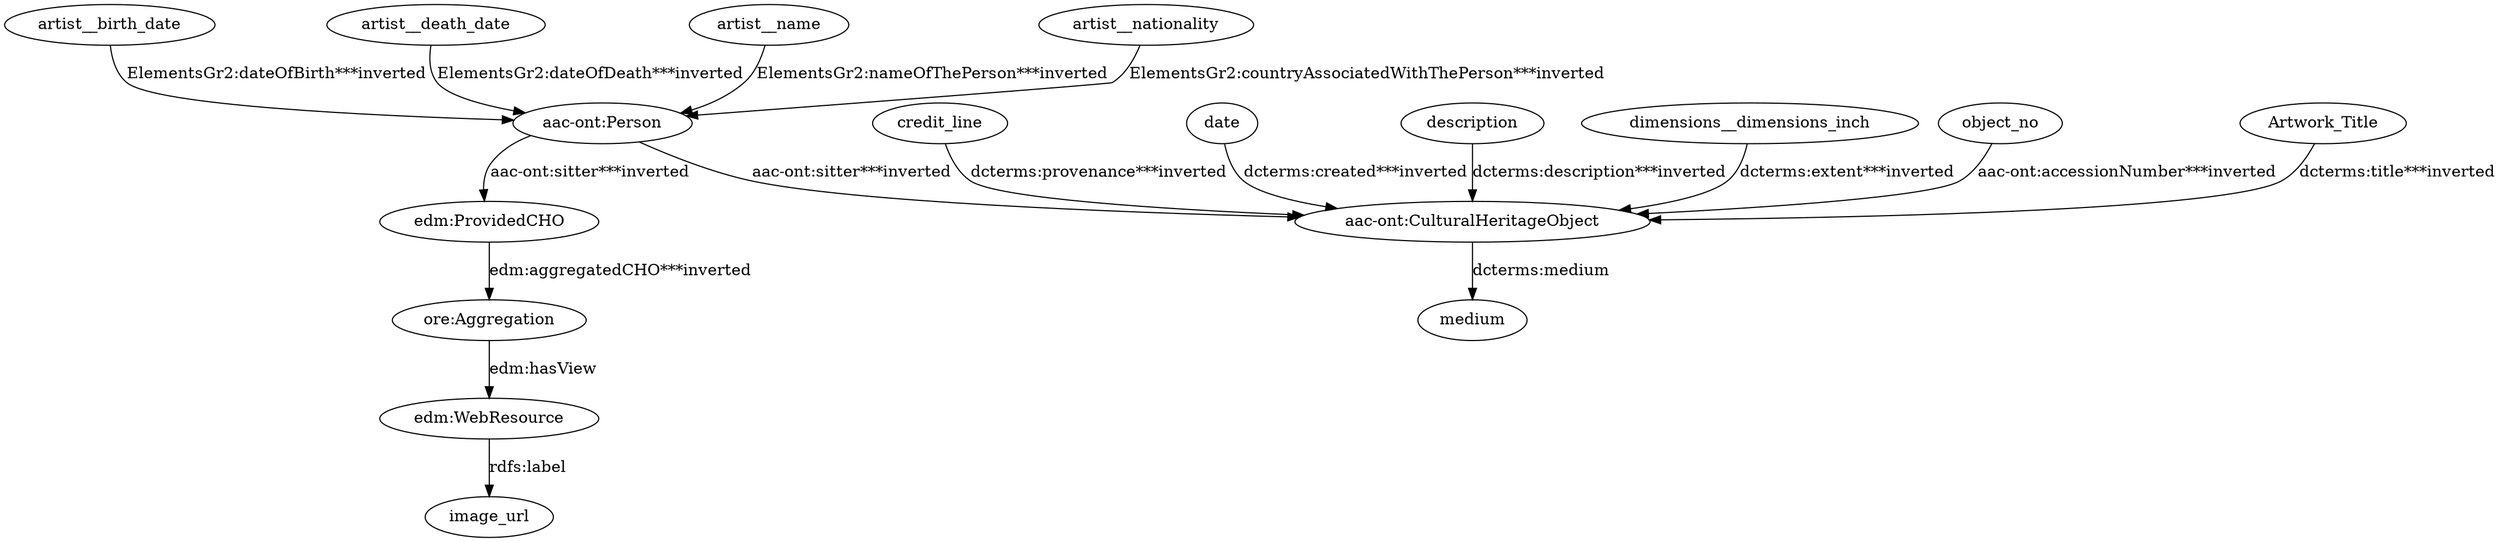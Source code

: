 digraph {
  Artwork_Title [type=attribute_name,label=Artwork_Title]
  "aac-ont:CulturalHeritageObject1" [type=class_uri,label="aac-ont:CulturalHeritageObject"]
  medium [type=attribute_name,label=medium]
  "aac-ont:Person1" [type=class_uri,label="aac-ont:Person"]
  "edm:ProvidedCHO" [type=class_uri,label="edm:ProvidedCHO"]
  artist__birth_date [type=attribute_name,label=artist__birth_date]
  artist__death_date [type=attribute_name,label=artist__death_date]
  artist__name [type=attribute_name,label=artist__name]
  artist__nationality [type=attribute_name,label=artist__nationality]
  credit_line [type=attribute_name,label=credit_line]
  date [type=attribute_name,label=date]
  description [type=attribute_name,label=description]
  dimensions__dimensions_inch [type=attribute_name,label=dimensions__dimensions_inch]
  "ore:Aggregation" [type=class_uri,label="ore:Aggregation"]
  "edm:WebResource1" [type=class_uri,label="edm:WebResource"]
  image_url [type=attribute_name,label=image_url]
  object_no [type=attribute_name,label=object_no]
  Artwork_Title -> "aac-ont:CulturalHeritageObject1" [type=st_property_uri,label="dcterms:title***inverted",weight=1]
  "aac-ont:CulturalHeritageObject1" -> medium [label="dcterms:medium",type=st_property_uri]
  "aac-ont:Person1" -> "aac-ont:CulturalHeritageObject1" [type=direct_property_uri,label="aac-ont:sitter***inverted",weight=1]
  "aac-ont:Person1" -> "edm:ProvidedCHO" [type=direct_property_uri,label="aac-ont:sitter***inverted",weight=1]
  artist__birth_date -> "aac-ont:Person1" [type=st_property_uri,label="ElementsGr2:dateOfBirth***inverted",weight=1]
  artist__death_date -> "aac-ont:Person1" [type=st_property_uri,label="ElementsGr2:dateOfDeath***inverted",weight=1]
  artist__name -> "aac-ont:Person1" [type=st_property_uri,label="ElementsGr2:nameOfThePerson***inverted",weight=1]
  artist__nationality -> "aac-ont:Person1" [type=st_property_uri,label="ElementsGr2:countryAssociatedWithThePerson***inverted",weight=1]
  credit_line -> "aac-ont:CulturalHeritageObject1" [type=st_property_uri,label="dcterms:provenance***inverted",weight=1]
  date -> "aac-ont:CulturalHeritageObject1" [type=st_property_uri,label="dcterms:created***inverted",weight=1]
  description -> "aac-ont:CulturalHeritageObject1" [type=st_property_uri,label="dcterms:description***inverted",weight=1]
  dimensions__dimensions_inch -> "aac-ont:CulturalHeritageObject1" [type=st_property_uri,label="dcterms:extent***inverted",weight=1]
  "edm:ProvidedCHO" -> "ore:Aggregation" [type=direct_property_uri,label="edm:aggregatedCHO***inverted",weight=1]
  "edm:WebResource1" -> image_url [label="rdfs:label",type=st_property_uri]
  object_no -> "aac-ont:CulturalHeritageObject1" [type=st_property_uri,label="aac-ont:accessionNumber***inverted",weight=1]
  "ore:Aggregation" -> "edm:WebResource1" [label="edm:hasView",type=direct_property_uri,weight=1]
}
